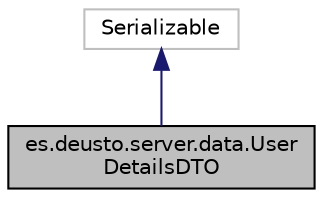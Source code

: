 digraph "es.deusto.server.data.UserDetailsDTO"
{
 // LATEX_PDF_SIZE
  edge [fontname="Helvetica",fontsize="10",labelfontname="Helvetica",labelfontsize="10"];
  node [fontname="Helvetica",fontsize="10",shape=record];
  Node2 [label="es.deusto.server.data.User\lDetailsDTO",height=0.2,width=0.4,color="black", fillcolor="grey75", style="filled", fontcolor="black",tooltip=" "];
  Node3 -> Node2 [dir="back",color="midnightblue",fontsize="10",style="solid",fontname="Helvetica"];
  Node3 [label="Serializable",height=0.2,width=0.4,color="grey75", fillcolor="white", style="filled",tooltip=" "];
}
